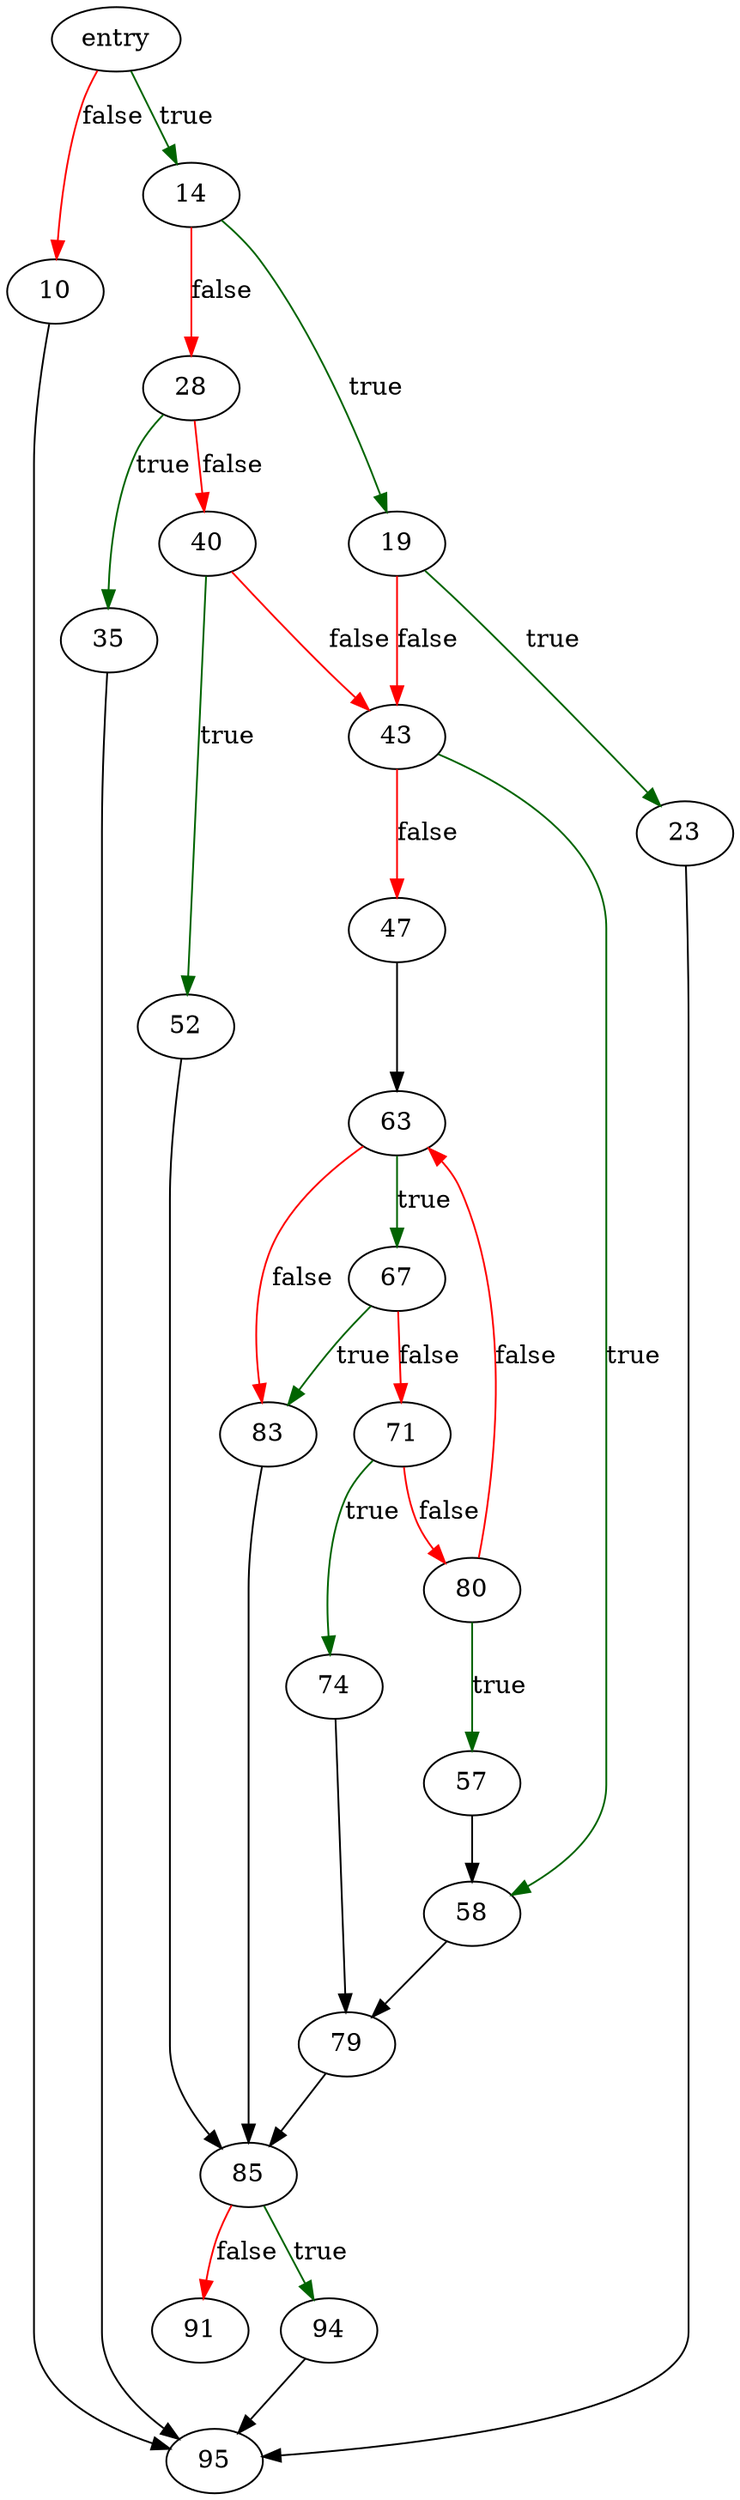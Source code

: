 digraph "find_mount_point" {
	// Node definitions.
	2 [label=entry];
	10;
	14;
	19;
	23;
	28;
	35;
	40;
	43;
	47;
	52;
	57;
	58;
	63;
	67;
	71;
	74;
	79;
	80;
	83;
	85;
	91;
	94;
	95;

	// Edge definitions.
	2 -> 10 [
		color=red
		label=false
	];
	2 -> 14 [
		color=darkgreen
		label=true
	];
	10 -> 95;
	14 -> 19 [
		color=darkgreen
		label=true
	];
	14 -> 28 [
		color=red
		label=false
	];
	19 -> 23 [
		color=darkgreen
		label=true
	];
	19 -> 43 [
		color=red
		label=false
	];
	23 -> 95;
	28 -> 35 [
		color=darkgreen
		label=true
	];
	28 -> 40 [
		color=red
		label=false
	];
	35 -> 95;
	40 -> 43 [
		color=red
		label=false
	];
	40 -> 52 [
		color=darkgreen
		label=true
	];
	43 -> 47 [
		color=red
		label=false
	];
	43 -> 58 [
		color=darkgreen
		label=true
	];
	47 -> 63;
	52 -> 85;
	57 -> 58;
	58 -> 79;
	63 -> 67 [
		color=darkgreen
		label=true
	];
	63 -> 83 [
		color=red
		label=false
	];
	67 -> 71 [
		color=red
		label=false
	];
	67 -> 83 [
		color=darkgreen
		label=true
	];
	71 -> 74 [
		color=darkgreen
		label=true
	];
	71 -> 80 [
		color=red
		label=false
	];
	74 -> 79;
	79 -> 85;
	80 -> 57 [
		color=darkgreen
		label=true
	];
	80 -> 63 [
		color=red
		label=false
	];
	83 -> 85;
	85 -> 91 [
		color=red
		label=false
	];
	85 -> 94 [
		color=darkgreen
		label=true
	];
	94 -> 95;
}